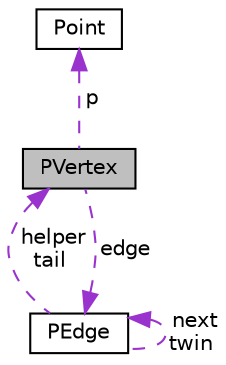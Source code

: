 digraph "PVertex"
{
 // LATEX_PDF_SIZE
  edge [fontname="Helvetica",fontsize="10",labelfontname="Helvetica",labelfontsize="10"];
  node [fontname="Helvetica",fontsize="10",shape=record];
  Node1 [label="PVertex",height=0.2,width=0.4,color="black", fillcolor="grey75", style="filled", fontcolor="black",tooltip=" "];
  Node2 -> Node1 [dir="back",color="darkorchid3",fontsize="10",style="dashed",label=" edge" ,fontname="Helvetica"];
  Node2 [label="PEdge",height=0.2,width=0.4,color="black", fillcolor="white", style="filled",URL="$d6/d50/class_p_edge.html",tooltip=" "];
  Node1 -> Node2 [dir="back",color="darkorchid3",fontsize="10",style="dashed",label=" helper\ntail" ,fontname="Helvetica"];
  Node2 -> Node2 [dir="back",color="darkorchid3",fontsize="10",style="dashed",label=" next\ntwin" ,fontname="Helvetica"];
  Node3 -> Node1 [dir="back",color="darkorchid3",fontsize="10",style="dashed",label=" p" ,fontname="Helvetica"];
  Node3 [label="Point",height=0.2,width=0.4,color="black", fillcolor="white", style="filled",URL="$d0/d69/class_point.html",tooltip=" "];
}

